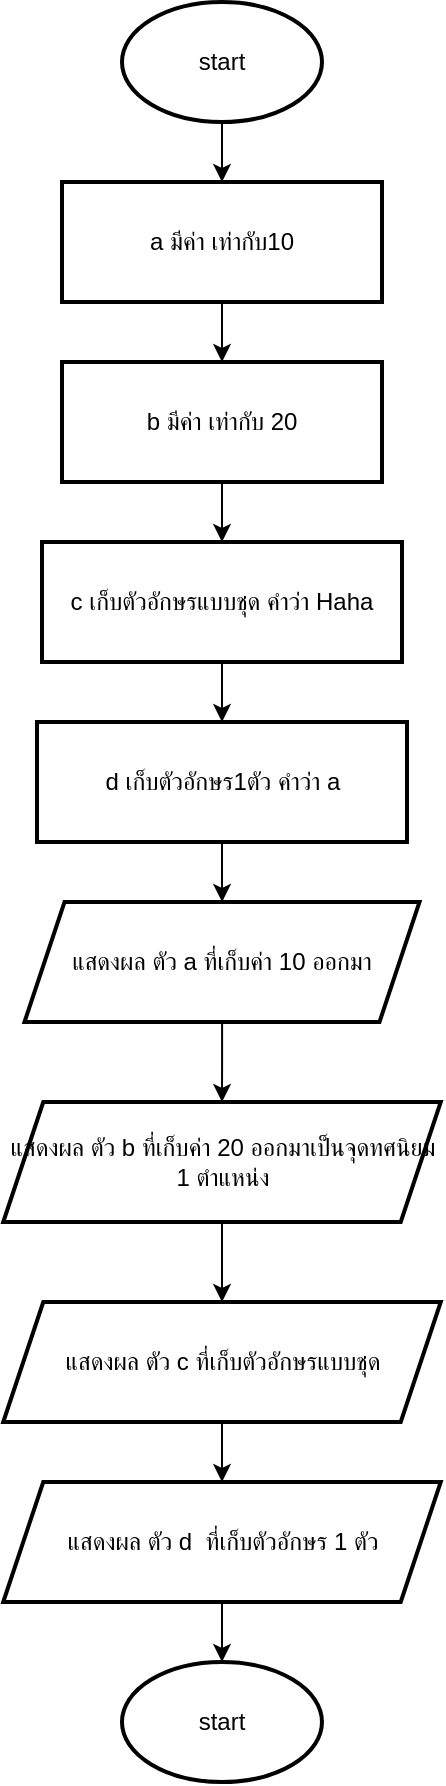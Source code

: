 <mxfile version="24.9.1">
  <diagram name="Page-1" id="lVaDzqaFr3e8fcSXaXfB">
    <mxGraphModel dx="1042" dy="565" grid="1" gridSize="10" guides="1" tooltips="1" connect="1" arrows="1" fold="1" page="1" pageScale="1" pageWidth="850" pageHeight="1100" math="0" shadow="0">
      <root>
        <mxCell id="0" />
        <mxCell id="1" parent="0" />
        <mxCell id="IE5xCXx8Z1A9PaznAQ7L-5" value="" style="edgeStyle=orthogonalEdgeStyle;rounded=0;orthogonalLoop=1;jettySize=auto;html=1;" edge="1" parent="1" source="IE5xCXx8Z1A9PaznAQ7L-1" target="IE5xCXx8Z1A9PaznAQ7L-4">
          <mxGeometry relative="1" as="geometry" />
        </mxCell>
        <mxCell id="IE5xCXx8Z1A9PaznAQ7L-1" value="start" style="strokeWidth=2;html=1;shape=mxgraph.flowchart.start_1;whiteSpace=wrap;" vertex="1" parent="1">
          <mxGeometry x="370" y="30" width="100" height="60" as="geometry" />
        </mxCell>
        <mxCell id="IE5xCXx8Z1A9PaznAQ7L-7" value="" style="edgeStyle=orthogonalEdgeStyle;rounded=0;orthogonalLoop=1;jettySize=auto;html=1;" edge="1" parent="1" source="IE5xCXx8Z1A9PaznAQ7L-4" target="IE5xCXx8Z1A9PaznAQ7L-6">
          <mxGeometry relative="1" as="geometry" />
        </mxCell>
        <mxCell id="IE5xCXx8Z1A9PaznAQ7L-4" value="a มีค่า เท่ากับ10" style="whiteSpace=wrap;html=1;strokeWidth=2;" vertex="1" parent="1">
          <mxGeometry x="340" y="120" width="160" height="60" as="geometry" />
        </mxCell>
        <mxCell id="IE5xCXx8Z1A9PaznAQ7L-9" value="" style="edgeStyle=orthogonalEdgeStyle;rounded=0;orthogonalLoop=1;jettySize=auto;html=1;" edge="1" parent="1" source="IE5xCXx8Z1A9PaznAQ7L-6" target="IE5xCXx8Z1A9PaznAQ7L-8">
          <mxGeometry relative="1" as="geometry" />
        </mxCell>
        <mxCell id="IE5xCXx8Z1A9PaznAQ7L-6" value="b มีค่า เท่ากับ 20" style="whiteSpace=wrap;html=1;strokeWidth=2;" vertex="1" parent="1">
          <mxGeometry x="340" y="210" width="160" height="60" as="geometry" />
        </mxCell>
        <mxCell id="IE5xCXx8Z1A9PaznAQ7L-11" value="" style="edgeStyle=orthogonalEdgeStyle;rounded=0;orthogonalLoop=1;jettySize=auto;html=1;" edge="1" parent="1" source="IE5xCXx8Z1A9PaznAQ7L-8" target="IE5xCXx8Z1A9PaznAQ7L-10">
          <mxGeometry relative="1" as="geometry" />
        </mxCell>
        <mxCell id="IE5xCXx8Z1A9PaznAQ7L-8" value="c เก็บตัวอักษรแบบชุด คำว่า Haha" style="whiteSpace=wrap;html=1;strokeWidth=2;" vertex="1" parent="1">
          <mxGeometry x="330" y="300" width="180" height="60" as="geometry" />
        </mxCell>
        <mxCell id="IE5xCXx8Z1A9PaznAQ7L-13" value="" style="edgeStyle=orthogonalEdgeStyle;rounded=0;orthogonalLoop=1;jettySize=auto;html=1;" edge="1" parent="1" source="IE5xCXx8Z1A9PaznAQ7L-10" target="IE5xCXx8Z1A9PaznAQ7L-12">
          <mxGeometry relative="1" as="geometry" />
        </mxCell>
        <mxCell id="IE5xCXx8Z1A9PaznAQ7L-10" value="d เก็บตัวอักษร1ตัว คำว่า a" style="whiteSpace=wrap;html=1;strokeWidth=2;" vertex="1" parent="1">
          <mxGeometry x="327.5" y="390" width="185" height="60" as="geometry" />
        </mxCell>
        <mxCell id="IE5xCXx8Z1A9PaznAQ7L-15" value="" style="edgeStyle=orthogonalEdgeStyle;rounded=0;orthogonalLoop=1;jettySize=auto;html=1;" edge="1" parent="1" source="IE5xCXx8Z1A9PaznAQ7L-12" target="IE5xCXx8Z1A9PaznAQ7L-14">
          <mxGeometry relative="1" as="geometry" />
        </mxCell>
        <mxCell id="IE5xCXx8Z1A9PaznAQ7L-12" value="แสดงผล ตัว a ที่เก็บค่า 10 ออกมา" style="shape=parallelogram;perimeter=parallelogramPerimeter;whiteSpace=wrap;html=1;fixedSize=1;strokeWidth=2;" vertex="1" parent="1">
          <mxGeometry x="321.25" y="480" width="197.5" height="60" as="geometry" />
        </mxCell>
        <mxCell id="IE5xCXx8Z1A9PaznAQ7L-17" value="" style="edgeStyle=orthogonalEdgeStyle;rounded=0;orthogonalLoop=1;jettySize=auto;html=1;" edge="1" parent="1" source="IE5xCXx8Z1A9PaznAQ7L-14" target="IE5xCXx8Z1A9PaznAQ7L-16">
          <mxGeometry relative="1" as="geometry" />
        </mxCell>
        <mxCell id="IE5xCXx8Z1A9PaznAQ7L-14" value="แสดงผล ตัว b ที่เก็บค่า 20 ออกมาเป็นจุดทศนิยม 1 ตำแหน่ง" style="shape=parallelogram;perimeter=parallelogramPerimeter;whiteSpace=wrap;html=1;fixedSize=1;strokeWidth=2;" vertex="1" parent="1">
          <mxGeometry x="310.63" y="580" width="218.75" height="60" as="geometry" />
        </mxCell>
        <mxCell id="IE5xCXx8Z1A9PaznAQ7L-19" value="" style="edgeStyle=orthogonalEdgeStyle;rounded=0;orthogonalLoop=1;jettySize=auto;html=1;" edge="1" parent="1" source="IE5xCXx8Z1A9PaznAQ7L-16" target="IE5xCXx8Z1A9PaznAQ7L-18">
          <mxGeometry relative="1" as="geometry" />
        </mxCell>
        <mxCell id="IE5xCXx8Z1A9PaznAQ7L-16" value="แสดงผล ตัว c ที่เก็บตัวอักษรแบบชุด" style="shape=parallelogram;perimeter=parallelogramPerimeter;whiteSpace=wrap;html=1;fixedSize=1;strokeWidth=2;" vertex="1" parent="1">
          <mxGeometry x="310.63" y="680" width="218.75" height="60" as="geometry" />
        </mxCell>
        <mxCell id="IE5xCXx8Z1A9PaznAQ7L-18" value="แสดงผล ตัว d&amp;nbsp; ที่เก็บตัวอักษร 1 ตัว" style="shape=parallelogram;perimeter=parallelogramPerimeter;whiteSpace=wrap;html=1;fixedSize=1;strokeWidth=2;" vertex="1" parent="1">
          <mxGeometry x="310.62" y="770" width="218.75" height="60" as="geometry" />
        </mxCell>
        <mxCell id="IE5xCXx8Z1A9PaznAQ7L-20" value="start" style="strokeWidth=2;html=1;shape=mxgraph.flowchart.start_1;whiteSpace=wrap;" vertex="1" parent="1">
          <mxGeometry x="369.99" y="860" width="100" height="60" as="geometry" />
        </mxCell>
        <mxCell id="IE5xCXx8Z1A9PaznAQ7L-21" style="edgeStyle=orthogonalEdgeStyle;rounded=0;orthogonalLoop=1;jettySize=auto;html=1;entryX=0.5;entryY=0;entryDx=0;entryDy=0;entryPerimeter=0;" edge="1" parent="1" source="IE5xCXx8Z1A9PaznAQ7L-18" target="IE5xCXx8Z1A9PaznAQ7L-20">
          <mxGeometry relative="1" as="geometry" />
        </mxCell>
      </root>
    </mxGraphModel>
  </diagram>
</mxfile>
